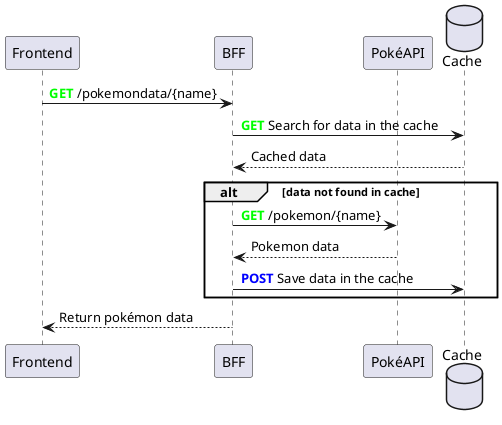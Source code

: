 @startuml

!$get_method = "<font color=lime><b>GET</b></font>"
!$post_method = "<font color=blue><b>POST</b></font>"

participant "Frontend" as Frontend
participant "BFF" as BFF
participant "PokéAPI" as PokeAPI
database "Cache" as Cache

Frontend -> BFF : $get_method /pokemondata/{name}
BFF -> Cache : $get_method Search for data in the cache
BFF <-- Cache : Cached data

alt data not found in cache
    BFF -> PokeAPI : $get_method /pokemon/{name}
    BFF <-- PokeAPI : Pokemon data
    BFF -> Cache : $post_method Save data in the cache
end

Frontend <-- BFF : Return pokémon data

@enduml
